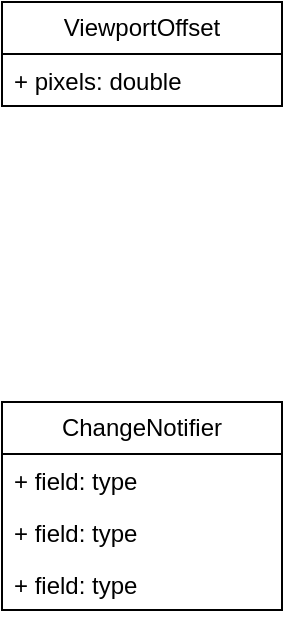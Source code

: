 <mxfile version="26.0.16">
  <diagram name="第 1 页" id="9Is6c51wQsx_r6XI4rP-">
    <mxGraphModel dx="1434" dy="746" grid="1" gridSize="10" guides="1" tooltips="1" connect="1" arrows="1" fold="1" page="1" pageScale="1" pageWidth="827" pageHeight="1169" math="0" shadow="0">
      <root>
        <mxCell id="0" />
        <mxCell id="1" parent="0" />
        <mxCell id="RUMeef8BWQKolgAl3jR4-5" value="ViewportOffset" style="swimlane;fontStyle=0;childLayout=stackLayout;horizontal=1;startSize=26;fillColor=none;horizontalStack=0;resizeParent=1;resizeParentMax=0;resizeLast=0;collapsible=1;marginBottom=0;whiteSpace=wrap;html=1;" vertex="1" parent="1">
          <mxGeometry x="120" y="240" width="140" height="52" as="geometry" />
        </mxCell>
        <mxCell id="RUMeef8BWQKolgAl3jR4-6" value="+ pixels:&amp;nbsp;&lt;span class=&quot;eusoft-eudic-chrome-extension-translate-content eusoft-eudic-chrome-extension-translate-content-style-italic quote&quot;&gt;double&lt;span class=&quot;eusoft-eudic-translate-loading-tag&quot;&gt;&lt;/span&gt;&lt;/span&gt;" style="text;strokeColor=none;fillColor=none;align=left;verticalAlign=top;spacingLeft=4;spacingRight=4;overflow=hidden;rotatable=0;points=[[0,0.5],[1,0.5]];portConstraint=eastwest;whiteSpace=wrap;html=1;" vertex="1" parent="RUMeef8BWQKolgAl3jR4-5">
          <mxGeometry y="26" width="140" height="26" as="geometry" />
        </mxCell>
        <mxCell id="RUMeef8BWQKolgAl3jR4-9" value="ChangeNotifier" style="swimlane;fontStyle=0;childLayout=stackLayout;horizontal=1;startSize=26;fillColor=none;horizontalStack=0;resizeParent=1;resizeParentMax=0;resizeLast=0;collapsible=1;marginBottom=0;whiteSpace=wrap;html=1;" vertex="1" parent="1">
          <mxGeometry x="120" y="440" width="140" height="104" as="geometry" />
        </mxCell>
        <mxCell id="RUMeef8BWQKolgAl3jR4-10" value="+ field: type" style="text;strokeColor=none;fillColor=none;align=left;verticalAlign=top;spacingLeft=4;spacingRight=4;overflow=hidden;rotatable=0;points=[[0,0.5],[1,0.5]];portConstraint=eastwest;whiteSpace=wrap;html=1;" vertex="1" parent="RUMeef8BWQKolgAl3jR4-9">
          <mxGeometry y="26" width="140" height="26" as="geometry" />
        </mxCell>
        <mxCell id="RUMeef8BWQKolgAl3jR4-11" value="+ field: type" style="text;strokeColor=none;fillColor=none;align=left;verticalAlign=top;spacingLeft=4;spacingRight=4;overflow=hidden;rotatable=0;points=[[0,0.5],[1,0.5]];portConstraint=eastwest;whiteSpace=wrap;html=1;" vertex="1" parent="RUMeef8BWQKolgAl3jR4-9">
          <mxGeometry y="52" width="140" height="26" as="geometry" />
        </mxCell>
        <mxCell id="RUMeef8BWQKolgAl3jR4-12" value="+ field: type" style="text;strokeColor=none;fillColor=none;align=left;verticalAlign=top;spacingLeft=4;spacingRight=4;overflow=hidden;rotatable=0;points=[[0,0.5],[1,0.5]];portConstraint=eastwest;whiteSpace=wrap;html=1;" vertex="1" parent="RUMeef8BWQKolgAl3jR4-9">
          <mxGeometry y="78" width="140" height="26" as="geometry" />
        </mxCell>
      </root>
    </mxGraphModel>
  </diagram>
</mxfile>
